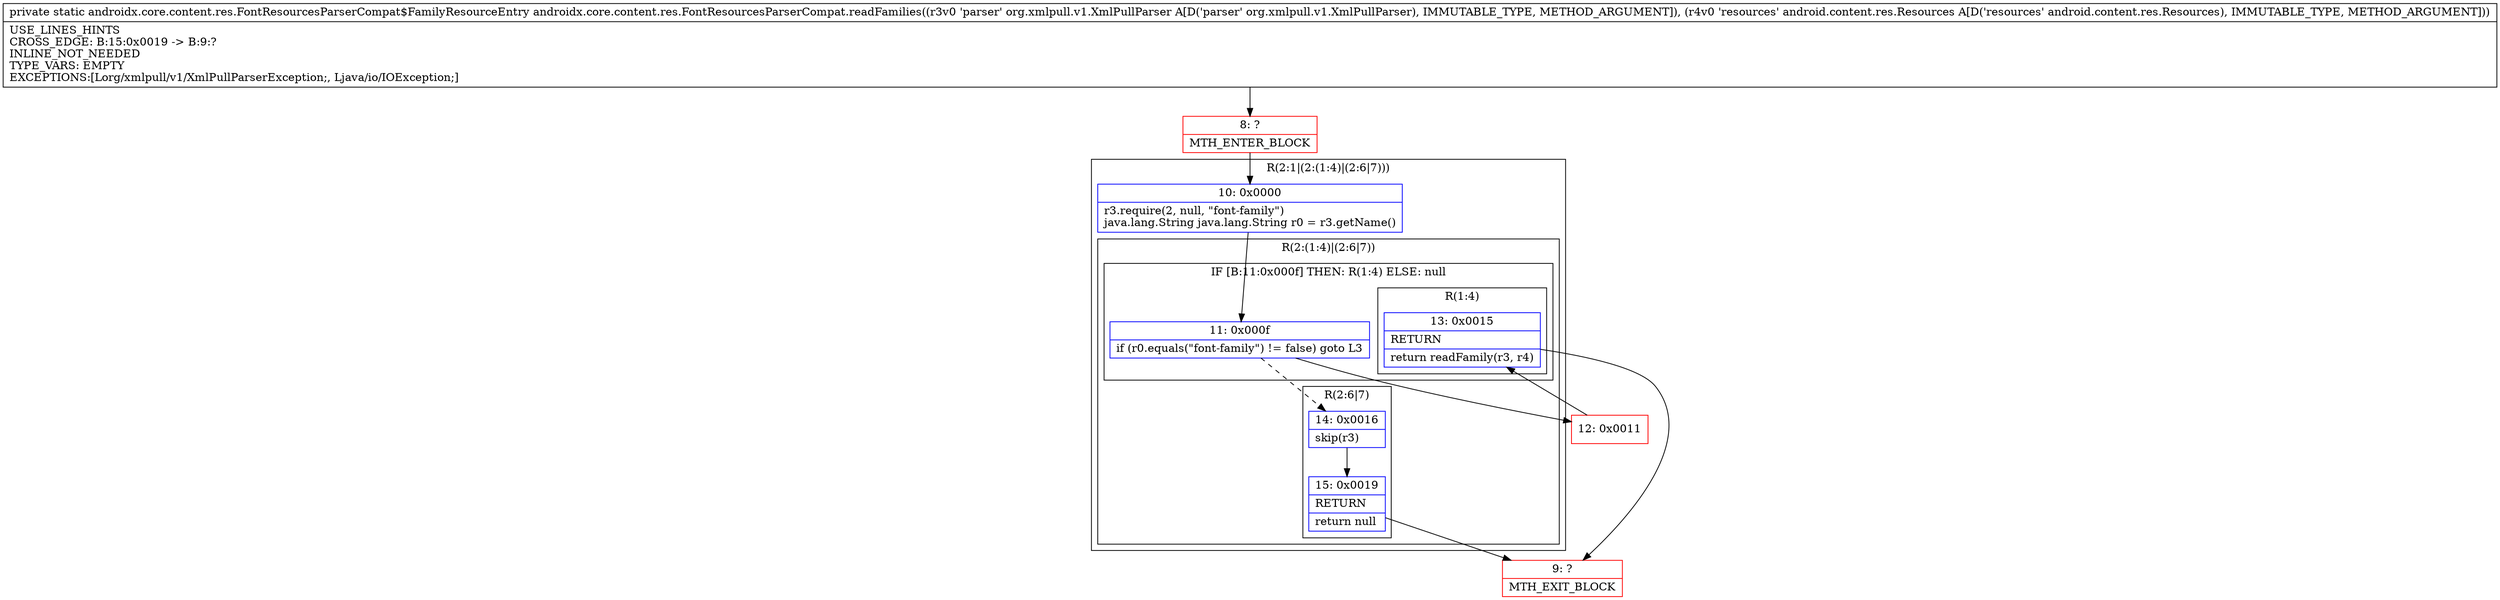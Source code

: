 digraph "CFG forandroidx.core.content.res.FontResourcesParserCompat.readFamilies(Lorg\/xmlpull\/v1\/XmlPullParser;Landroid\/content\/res\/Resources;)Landroidx\/core\/content\/res\/FontResourcesParserCompat$FamilyResourceEntry;" {
subgraph cluster_Region_1811378038 {
label = "R(2:1|(2:(1:4)|(2:6|7)))";
node [shape=record,color=blue];
Node_10 [shape=record,label="{10\:\ 0x0000|r3.require(2, null, \"font\-family\")\ljava.lang.String java.lang.String r0 = r3.getName()\l}"];
subgraph cluster_Region_1367299746 {
label = "R(2:(1:4)|(2:6|7))";
node [shape=record,color=blue];
subgraph cluster_IfRegion_966935704 {
label = "IF [B:11:0x000f] THEN: R(1:4) ELSE: null";
node [shape=record,color=blue];
Node_11 [shape=record,label="{11\:\ 0x000f|if (r0.equals(\"font\-family\") != false) goto L3\l}"];
subgraph cluster_Region_2139585450 {
label = "R(1:4)";
node [shape=record,color=blue];
Node_13 [shape=record,label="{13\:\ 0x0015|RETURN\l|return readFamily(r3, r4)\l}"];
}
}
subgraph cluster_Region_888477066 {
label = "R(2:6|7)";
node [shape=record,color=blue];
Node_14 [shape=record,label="{14\:\ 0x0016|skip(r3)\l}"];
Node_15 [shape=record,label="{15\:\ 0x0019|RETURN\l|return null\l}"];
}
}
}
Node_8 [shape=record,color=red,label="{8\:\ ?|MTH_ENTER_BLOCK\l}"];
Node_12 [shape=record,color=red,label="{12\:\ 0x0011}"];
Node_9 [shape=record,color=red,label="{9\:\ ?|MTH_EXIT_BLOCK\l}"];
MethodNode[shape=record,label="{private static androidx.core.content.res.FontResourcesParserCompat$FamilyResourceEntry androidx.core.content.res.FontResourcesParserCompat.readFamilies((r3v0 'parser' org.xmlpull.v1.XmlPullParser A[D('parser' org.xmlpull.v1.XmlPullParser), IMMUTABLE_TYPE, METHOD_ARGUMENT]), (r4v0 'resources' android.content.res.Resources A[D('resources' android.content.res.Resources), IMMUTABLE_TYPE, METHOD_ARGUMENT]))  | USE_LINES_HINTS\lCROSS_EDGE: B:15:0x0019 \-\> B:9:?\lINLINE_NOT_NEEDED\lTYPE_VARS: EMPTY\lEXCEPTIONS:[Lorg\/xmlpull\/v1\/XmlPullParserException;, Ljava\/io\/IOException;]\l}"];
MethodNode -> Node_8;Node_10 -> Node_11;
Node_11 -> Node_12;
Node_11 -> Node_14[style=dashed];
Node_13 -> Node_9;
Node_14 -> Node_15;
Node_15 -> Node_9;
Node_8 -> Node_10;
Node_12 -> Node_13;
}

